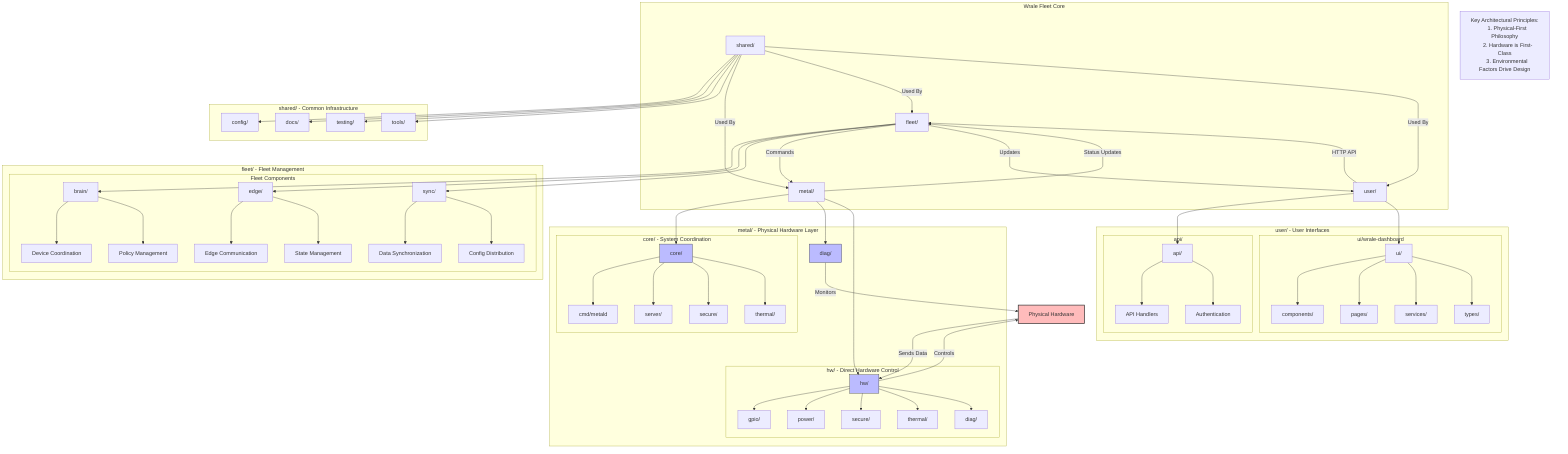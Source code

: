 graph TB
    subgraph Core ["Wrale Fleet Core"]
        fleet["fleet/"]
        metal["metal/"]
        shared["shared/"]
        user["user/"]
    end

    %% Metal Layer (Hardware Control)
    subgraph MetalLayer ["metal/ - Physical Hardware Layer"]
        metal --> metalCore["core/"]
        metal --> metalDiag["diag/"]
        metal --> metalHw["hw/"]
        
        %% Hardware Components
        subgraph HardwareControl ["hw/ - Direct Hardware Control"]
            metalHw --> gpio["gpio/"]
            metalHw --> power["power/"]
            metalHw --> secure["secure/"]
            metalHw --> thermal["thermal/"]
            metalHw --> hwDiag["diag/"]
        end

        %% Core Components
        subgraph CoreComponents ["core/ - System Coordination"]
            metalCore --> metald["cmd/metald"]
            metalCore --> coreServer["server/"]
            metalCore --> coreSecure["secure/"]
            metalCore --> coreThermal["thermal/"]
        end
    end

    %% Fleet Layer (Management)
    subgraph FleetLayer ["fleet/ - Fleet Management"]
        fleet --> brain["brain/"]
        fleet --> edge["edge/"]
        fleet --> sync["sync/"]

        subgraph FleetComponents["Fleet Components"]
            brain --> brainCoord["Device Coordination"]
            brain --> brainPolicy["Policy Management"]
            
            edge --> edgeComm["Edge Communication"]
            edge --> edgeState["State Management"]
            
            sync --> syncData["Data Synchronization"]
            sync --> syncConfig["Config Distribution"]
        end
    end

    %% User Layer (Interfaces)
    subgraph UserLayer ["user/ - User Interfaces"]
        user --> api["api/"]
        user --> ui["ui/"]

        subgraph UI ["ui/wrale-dashboard"]
            ui --> components["components/"]
            ui --> pages["pages/"]
            ui --> services["services/"]
            ui --> types["types/"]
        end

        subgraph API ["api/"]
            api --> handlers["API Handlers"]
            api --> auth["Authentication"]
        end
    end

    %% Shared Infrastructure
    subgraph SharedLayer ["shared/ - Common Infrastructure"]
        shared --> config["config/"]
        shared --> docs["docs/"]
        shared --> testing["testing/"]
        shared --> tools["tools/"]
    end

    %% Data Flow Relationships
    user -->|HTTP API| fleet
    fleet -->|Commands| metal
    metal -->|Status Updates| fleet
    fleet -->|Updates| user
    shared -->|Used By| metal
    shared -->|Used By| fleet
    shared -->|Used By| user

    %% Physical World Interaction
    metalHw -->|Controls| Hardware["Physical Hardware"]
    metalDiag -->|Monitors| Hardware
    Hardware -->|Sends Data| metalHw

    %% Legend / Notes
    classDef primary fill:#f9f,stroke:#333,stroke-width:2px
    classDef secondary fill:#bbf,stroke:#333,stroke-width:1px
    classDef hardware fill:#fbb,stroke:#333,stroke-width:2px
    
    class Metal,Fleet,User primary
    class metalHw,metalCore,metalDiag secondary
    class Hardware hardware

    %% Additional Notes / Relationships
    note["Key Architectural Principles:
    1. Physical-First Philosophy
    2. Hardware is First-Class
    3. Environmental Factors Drive Design"]